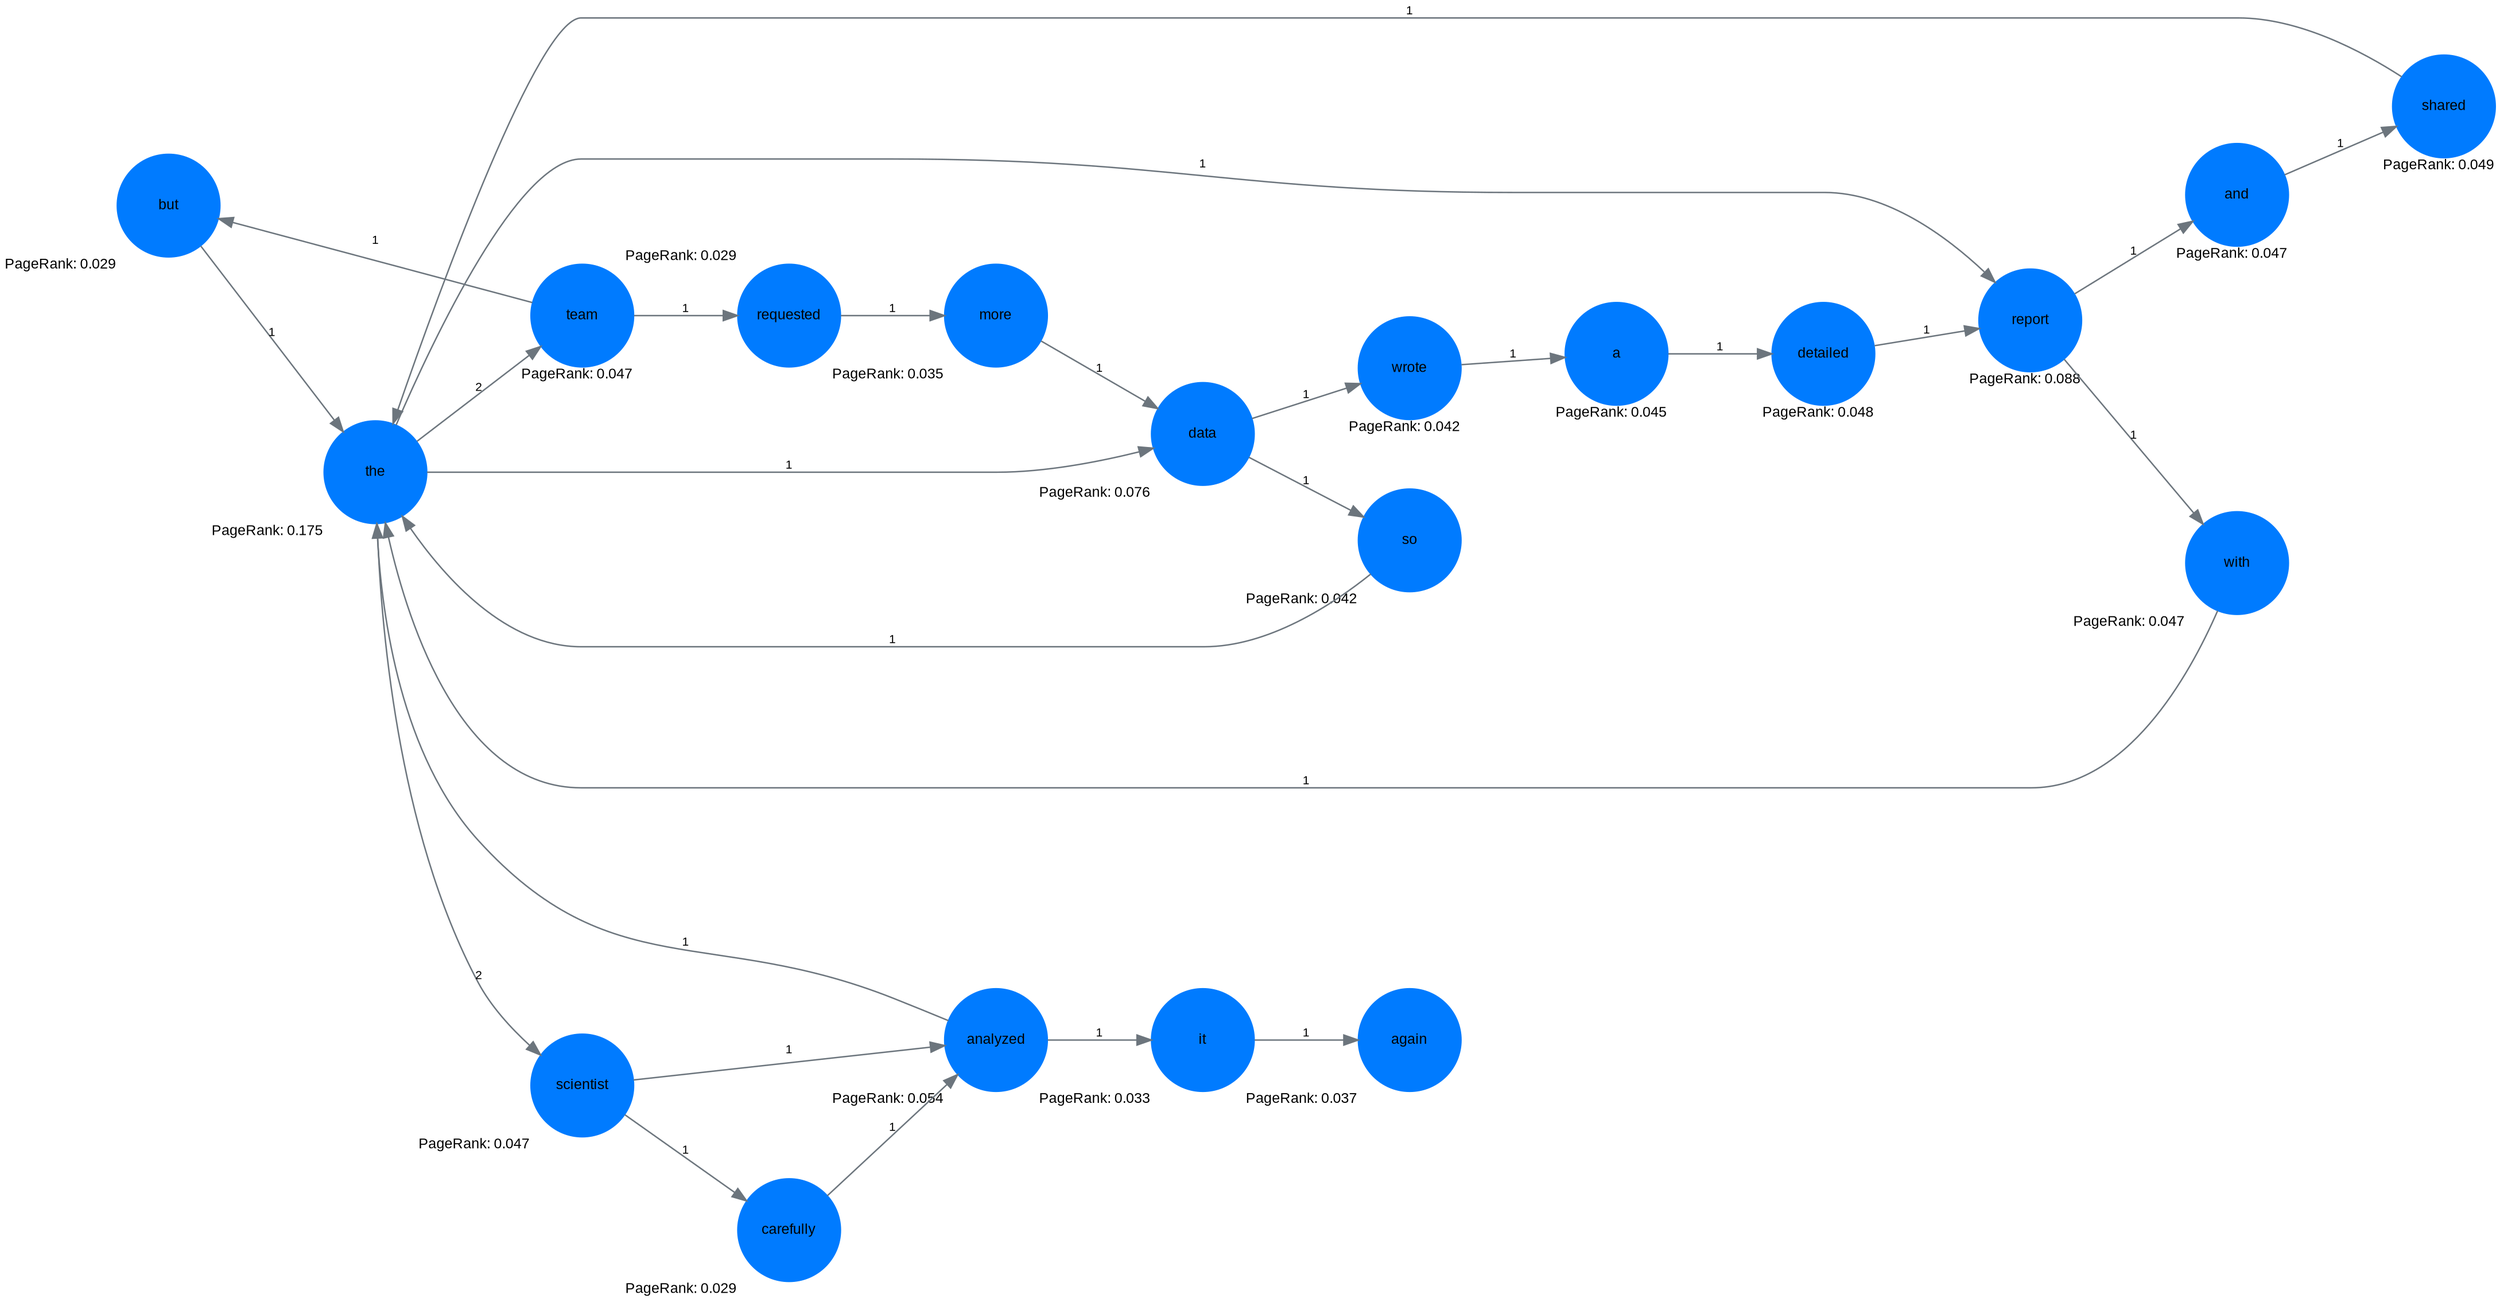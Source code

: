 digraph G {
    rankdir=LR;
    node [shape=circle, style=filled, color="#007BFF",
          fontname="Arial", fontsize=12, width=1.2, height=1.2];
    edge [arrowsize=1.2, color="#6C757D", fontname="Arial",
          fontsize=10, penwidth=1.2];
    graph [nodesep=0.8, ranksep=1.2, dpi=300];
    "but" [label="but", xlabel="PageRank: 0.029"];
    "a" [label="a", xlabel="PageRank: 0.045"];
    "shared" [label="shared", xlabel="PageRank: 0.049"];
    "data" [label="data", xlabel="PageRank: 0.076"];
    "carefully" [label="carefully", xlabel="PageRank: 0.029"];
    "scientist" [label="scientist", xlabel="PageRank: 0.047"];
    "more" [label="more", xlabel="PageRank: 0.035"];
    "wrote" [label="wrote", xlabel="PageRank: 0.042"];
    "again" [label="again", xlabel="PageRank: 0.037"];
    "analyzed" [label="analyzed", xlabel="PageRank: 0.054"];
    "team" [label="team", xlabel="PageRank: 0.047"];
    "it" [label="it", xlabel="PageRank: 0.033"];
    "the" [label="the", xlabel="PageRank: 0.175"];
    "with" [label="with", xlabel="PageRank: 0.047"];
    "requested" [label="requested", xlabel="PageRank: 0.029"];
    "detailed" [label="detailed", xlabel="PageRank: 0.048"];
    "and" [label="and", xlabel="PageRank: 0.047"];
    "report" [label="report", xlabel="PageRank: 0.088"];
    "so" [label="so", xlabel="PageRank: 0.042"];
    "but" -> "the" [label="1", labelfloat=true];
    "a" -> "detailed" [label="1", labelfloat=true];
    "shared" -> "the" [label="1", labelfloat=true];
    "data" -> "wrote" [label="1", labelfloat=true];
    "data" -> "so" [label="1", labelfloat=true];
    "carefully" -> "analyzed" [label="1", labelfloat=true];
    "scientist" -> "carefully" [label="1", labelfloat=true];
    "scientist" -> "analyzed" [label="1", labelfloat=true];
    "more" -> "data" [label="1", labelfloat=true];
    "wrote" -> "a" [label="1", labelfloat=true];
    "analyzed" -> "the" [label="1", labelfloat=true];
    "analyzed" -> "it" [label="1", labelfloat=true];
    "team" -> "but" [label="1", labelfloat=true];
    "team" -> "requested" [label="1", labelfloat=true];
    "it" -> "again" [label="1", labelfloat=true];
    "the" -> "data" [label="1", labelfloat=true];
    "the" -> "scientist" [label="2", labelfloat=true];
    "the" -> "report" [label="1", labelfloat=true];
    "the" -> "team" [label="2", labelfloat=true];
    "with" -> "the" [label="1", labelfloat=true];
    "requested" -> "more" [label="1", labelfloat=true];
    "detailed" -> "report" [label="1", labelfloat=true];
    "and" -> "shared" [label="1", labelfloat=true];
    "report" -> "with" [label="1", labelfloat=true];
    "report" -> "and" [label="1", labelfloat=true];
    "so" -> "the" [label="1", labelfloat=true];
}
